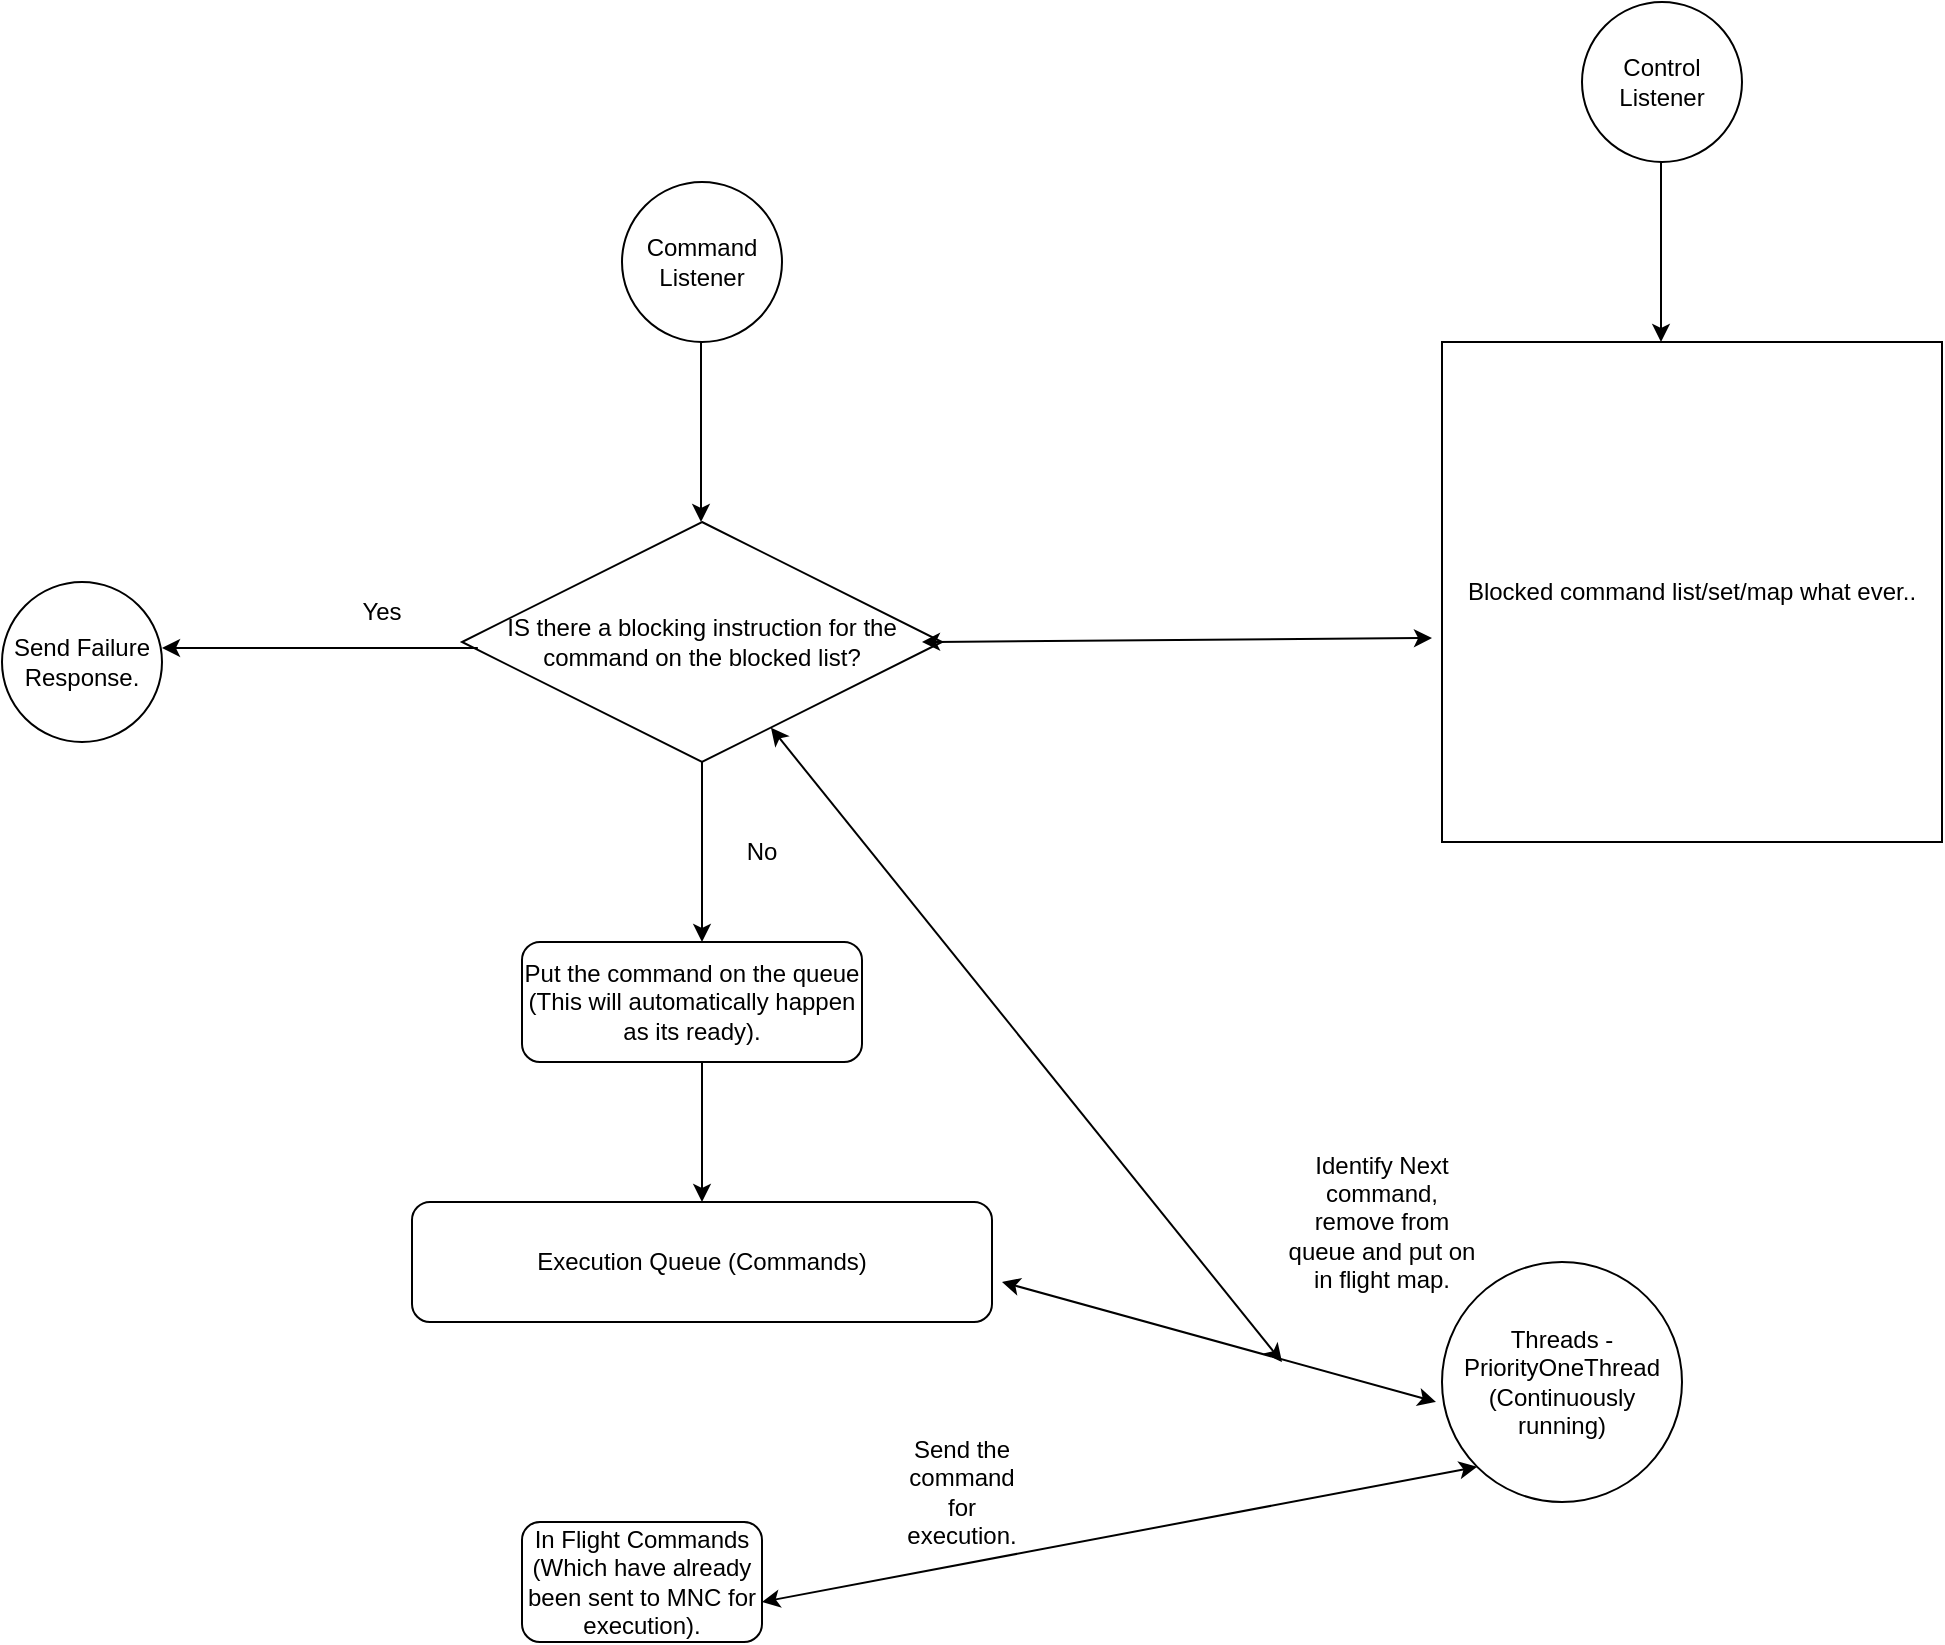 <mxfile version="23.1.5" type="github">
  <diagram name="Page-1" id="exkiVACLBN_ZIiw5deeH">
    <mxGraphModel dx="2300" dy="1703" grid="1" gridSize="10" guides="1" tooltips="1" connect="1" arrows="1" fold="1" page="1" pageScale="1" pageWidth="850" pageHeight="1100" math="0" shadow="0">
      <root>
        <mxCell id="0" />
        <mxCell id="1" parent="0" />
        <mxCell id="7X-C3saopRzC4XdTa0ZW-1" value="Command Listener" style="ellipse;whiteSpace=wrap;html=1;aspect=fixed;" parent="1" vertex="1">
          <mxGeometry x="210" y="70" width="80" height="80" as="geometry" />
        </mxCell>
        <mxCell id="7X-C3saopRzC4XdTa0ZW-2" value="" style="endArrow=classic;html=1;rounded=0;exitX=0.5;exitY=1;exitDx=0;exitDy=0;" parent="1" edge="1">
          <mxGeometry width="50" height="50" relative="1" as="geometry">
            <mxPoint x="249.5" y="150" as="sourcePoint" />
            <mxPoint x="249.5" y="240" as="targetPoint" />
          </mxGeometry>
        </mxCell>
        <mxCell id="BdaOOntgbtU54VFTs0E3-2" value="Blocked command list/set/map what ever.." style="whiteSpace=wrap;html=1;aspect=fixed;" vertex="1" parent="1">
          <mxGeometry x="620" y="150" width="250" height="250" as="geometry" />
        </mxCell>
        <mxCell id="BdaOOntgbtU54VFTs0E3-3" value="IS there a blocking instruction for the command on the blocked list?" style="rhombus;whiteSpace=wrap;html=1;" vertex="1" parent="1">
          <mxGeometry x="130" y="240" width="240" height="120" as="geometry" />
        </mxCell>
        <mxCell id="BdaOOntgbtU54VFTs0E3-4" value="" style="endArrow=classic;startArrow=classic;html=1;rounded=0;entryX=-0.02;entryY=0.592;entryDx=0;entryDy=0;entryPerimeter=0;" edge="1" parent="1" target="BdaOOntgbtU54VFTs0E3-2">
          <mxGeometry width="50" height="50" relative="1" as="geometry">
            <mxPoint x="360" y="300" as="sourcePoint" />
            <mxPoint x="410" y="250" as="targetPoint" />
          </mxGeometry>
        </mxCell>
        <mxCell id="BdaOOntgbtU54VFTs0E3-6" value="" style="endArrow=classic;html=1;rounded=0;exitX=0.033;exitY=0.525;exitDx=0;exitDy=0;exitPerimeter=0;" edge="1" parent="1" source="BdaOOntgbtU54VFTs0E3-3">
          <mxGeometry width="50" height="50" relative="1" as="geometry">
            <mxPoint x="70" y="340" as="sourcePoint" />
            <mxPoint x="-20" y="303" as="targetPoint" />
          </mxGeometry>
        </mxCell>
        <mxCell id="BdaOOntgbtU54VFTs0E3-7" value="Yes" style="text;html=1;align=center;verticalAlign=middle;whiteSpace=wrap;rounded=0;" vertex="1" parent="1">
          <mxGeometry x="60" y="270" width="60" height="30" as="geometry" />
        </mxCell>
        <mxCell id="BdaOOntgbtU54VFTs0E3-11" value="Send Failure Response." style="ellipse;whiteSpace=wrap;html=1;aspect=fixed;" vertex="1" parent="1">
          <mxGeometry x="-100" y="270" width="80" height="80" as="geometry" />
        </mxCell>
        <mxCell id="BdaOOntgbtU54VFTs0E3-12" value="" style="endArrow=classic;html=1;rounded=0;" edge="1" parent="1">
          <mxGeometry width="50" height="50" relative="1" as="geometry">
            <mxPoint x="250" y="360" as="sourcePoint" />
            <mxPoint x="250" y="450" as="targetPoint" />
          </mxGeometry>
        </mxCell>
        <mxCell id="BdaOOntgbtU54VFTs0E3-13" value="No" style="text;html=1;align=center;verticalAlign=middle;whiteSpace=wrap;rounded=0;" vertex="1" parent="1">
          <mxGeometry x="250" y="390" width="60" height="30" as="geometry" />
        </mxCell>
        <mxCell id="BdaOOntgbtU54VFTs0E3-14" value="Put the command on the queue (This will automatically happen as its ready)." style="rounded=1;whiteSpace=wrap;html=1;" vertex="1" parent="1">
          <mxGeometry x="160" y="450" width="170" height="60" as="geometry" />
        </mxCell>
        <mxCell id="BdaOOntgbtU54VFTs0E3-15" value="Threads - PriorityOneThread (Continuously running)" style="ellipse;whiteSpace=wrap;html=1;aspect=fixed;" vertex="1" parent="1">
          <mxGeometry x="620" y="610" width="120" height="120" as="geometry" />
        </mxCell>
        <mxCell id="BdaOOntgbtU54VFTs0E3-16" value="Execution Queue (Commands)" style="rounded=1;whiteSpace=wrap;html=1;" vertex="1" parent="1">
          <mxGeometry x="105" y="580" width="290" height="60" as="geometry" />
        </mxCell>
        <mxCell id="BdaOOntgbtU54VFTs0E3-17" value="" style="endArrow=classic;html=1;rounded=0;entryX=0.5;entryY=0;entryDx=0;entryDy=0;" edge="1" parent="1" target="BdaOOntgbtU54VFTs0E3-16">
          <mxGeometry width="50" height="50" relative="1" as="geometry">
            <mxPoint x="250" y="510" as="sourcePoint" />
            <mxPoint x="300" y="460" as="targetPoint" />
          </mxGeometry>
        </mxCell>
        <mxCell id="BdaOOntgbtU54VFTs0E3-18" value="In Flight Commands (Which have already been sent to MNC for execution)." style="rounded=1;whiteSpace=wrap;html=1;" vertex="1" parent="1">
          <mxGeometry x="160" y="740" width="120" height="60" as="geometry" />
        </mxCell>
        <mxCell id="BdaOOntgbtU54VFTs0E3-19" value="" style="endArrow=classic;startArrow=classic;html=1;rounded=0;entryX=-0.025;entryY=0.583;entryDx=0;entryDy=0;entryPerimeter=0;" edge="1" parent="1" target="BdaOOntgbtU54VFTs0E3-15">
          <mxGeometry width="50" height="50" relative="1" as="geometry">
            <mxPoint x="400" y="620" as="sourcePoint" />
            <mxPoint x="450" y="570" as="targetPoint" />
          </mxGeometry>
        </mxCell>
        <mxCell id="BdaOOntgbtU54VFTs0E3-20" value="Identify Next command, remove from queue and put on in flight map." style="text;html=1;align=center;verticalAlign=middle;whiteSpace=wrap;rounded=0;" vertex="1" parent="1">
          <mxGeometry x="540" y="540" width="100" height="100" as="geometry" />
        </mxCell>
        <mxCell id="BdaOOntgbtU54VFTs0E3-21" value="" style="endArrow=classic;startArrow=classic;html=1;rounded=0;entryX=0;entryY=1;entryDx=0;entryDy=0;" edge="1" parent="1" target="BdaOOntgbtU54VFTs0E3-15">
          <mxGeometry width="50" height="50" relative="1" as="geometry">
            <mxPoint x="280" y="780" as="sourcePoint" />
            <mxPoint x="330" y="730" as="targetPoint" />
          </mxGeometry>
        </mxCell>
        <mxCell id="BdaOOntgbtU54VFTs0E3-22" value="Send the command for execution." style="text;html=1;align=center;verticalAlign=middle;whiteSpace=wrap;rounded=0;" vertex="1" parent="1">
          <mxGeometry x="350" y="710" width="60" height="30" as="geometry" />
        </mxCell>
        <mxCell id="BdaOOntgbtU54VFTs0E3-23" value="" style="endArrow=classic;startArrow=classic;html=1;rounded=0;" edge="1" parent="1" target="BdaOOntgbtU54VFTs0E3-3">
          <mxGeometry width="50" height="50" relative="1" as="geometry">
            <mxPoint x="540" y="660" as="sourcePoint" />
            <mxPoint x="610" y="620" as="targetPoint" />
          </mxGeometry>
        </mxCell>
        <mxCell id="BdaOOntgbtU54VFTs0E3-24" value="Control Listener" style="ellipse;whiteSpace=wrap;html=1;aspect=fixed;" vertex="1" parent="1">
          <mxGeometry x="690" y="-20" width="80" height="80" as="geometry" />
        </mxCell>
        <mxCell id="BdaOOntgbtU54VFTs0E3-25" value="" style="endArrow=classic;html=1;rounded=0;exitX=0.5;exitY=1;exitDx=0;exitDy=0;" edge="1" parent="1">
          <mxGeometry width="50" height="50" relative="1" as="geometry">
            <mxPoint x="729.5" y="60" as="sourcePoint" />
            <mxPoint x="729.5" y="150" as="targetPoint" />
          </mxGeometry>
        </mxCell>
      </root>
    </mxGraphModel>
  </diagram>
</mxfile>
